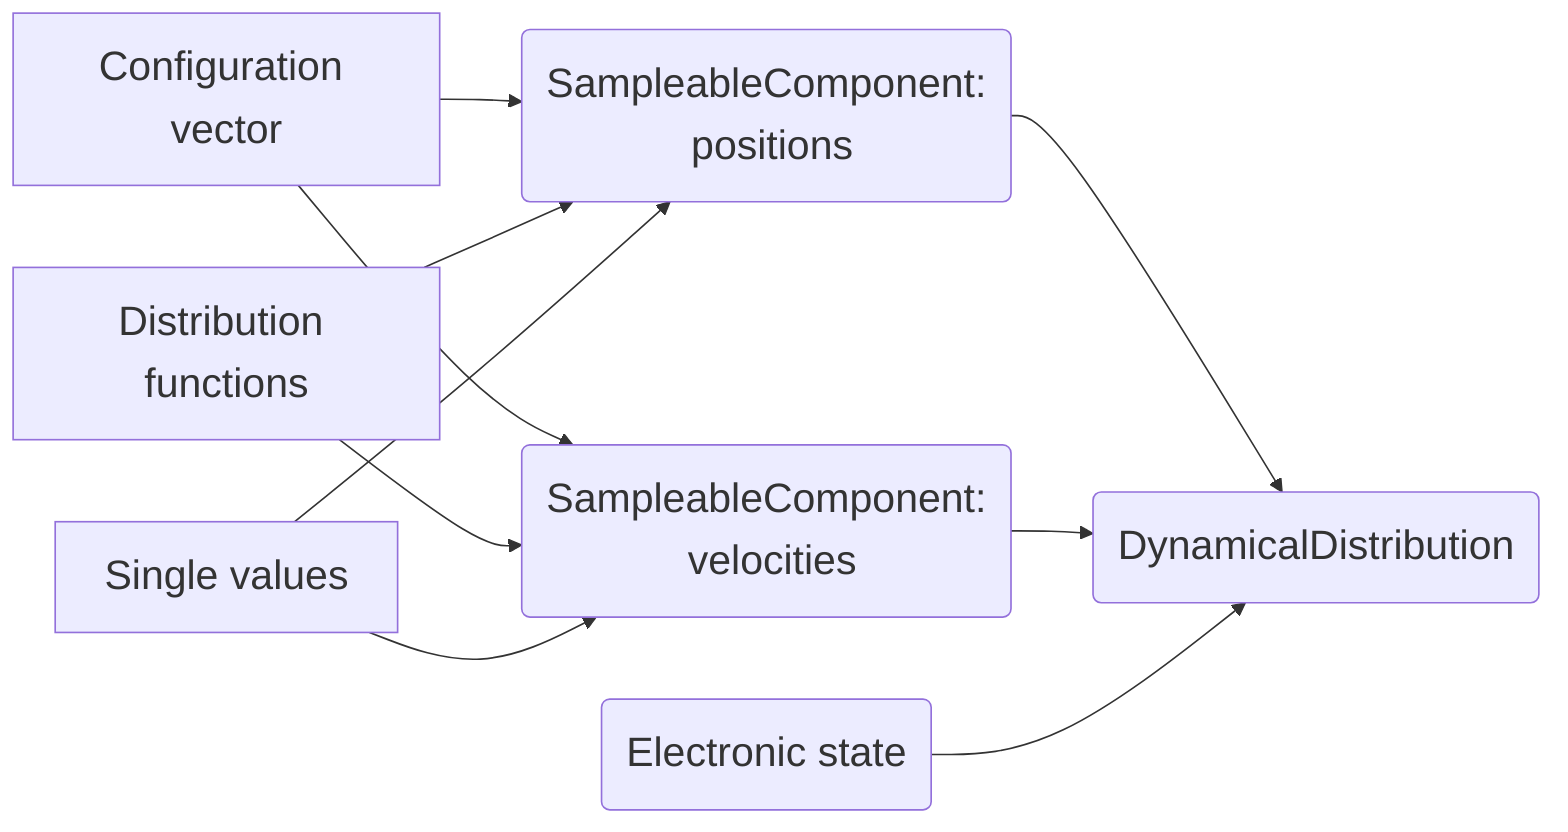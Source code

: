 %%{init: {'theme': 'default', 'themeVariables': { 'fontSize': '25px'}}}%%

graph LR
    R[Configuration vector] --> S1(SampleableComponent:\n positions)
    F[Distribution functions] --> S1
    Rfix[Single values] --> S1
    R --> S2(SampleableComponent:\n velocities)
    F --> S2
    Rfix --> S2
    S1 --> DD(DynamicalDistribution)
    S2 --> DD
    S3(Electronic state) --> DD